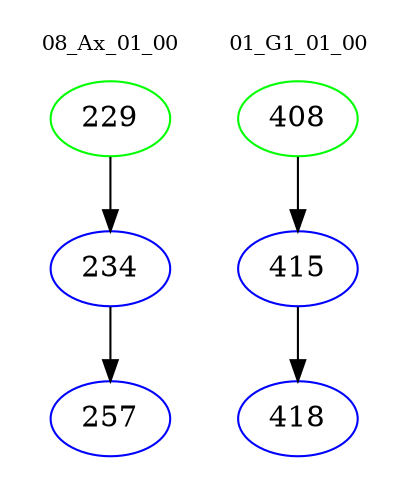 digraph{
subgraph cluster_0 {
color = white
label = "08_Ax_01_00";
fontsize=10;
T0_229 [label="229", color="green"]
T0_229 -> T0_234 [color="black"]
T0_234 [label="234", color="blue"]
T0_234 -> T0_257 [color="black"]
T0_257 [label="257", color="blue"]
}
subgraph cluster_1 {
color = white
label = "01_G1_01_00";
fontsize=10;
T1_408 [label="408", color="green"]
T1_408 -> T1_415 [color="black"]
T1_415 [label="415", color="blue"]
T1_415 -> T1_418 [color="black"]
T1_418 [label="418", color="blue"]
}
}
